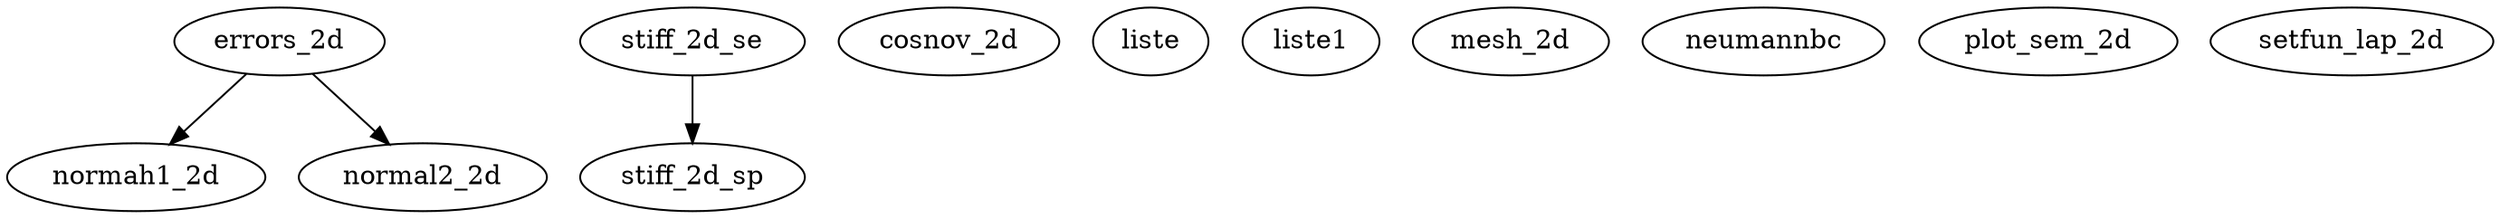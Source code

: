 /* Created by mdot for Matlab */
digraph m2html {
  errors_2d -> normah1_2d;
  errors_2d -> normal2_2d;
  stiff_2d_se -> stiff_2d_sp;

  cosnov_2d [URL="cosnov_2d.html"];
  errors_2d [URL="errors_2d.html"];
  liste [URL="liste.html"];
  liste1 [URL="liste1.html"];
  mesh_2d [URL="mesh_2d.html"];
  neumannbc [URL="neumannbc.html"];
  normah1_2d [URL="normah1_2d.html"];
  normal2_2d [URL="normal2_2d.html"];
  plot_sem_2d [URL="plot_sem_2d.html"];
  setfun_lap_2d [URL="setfun_lap_2d.html"];
  stiff_2d_se [URL="stiff_2d_se.html"];
  stiff_2d_sp [URL="stiff_2d_sp.html"];
}